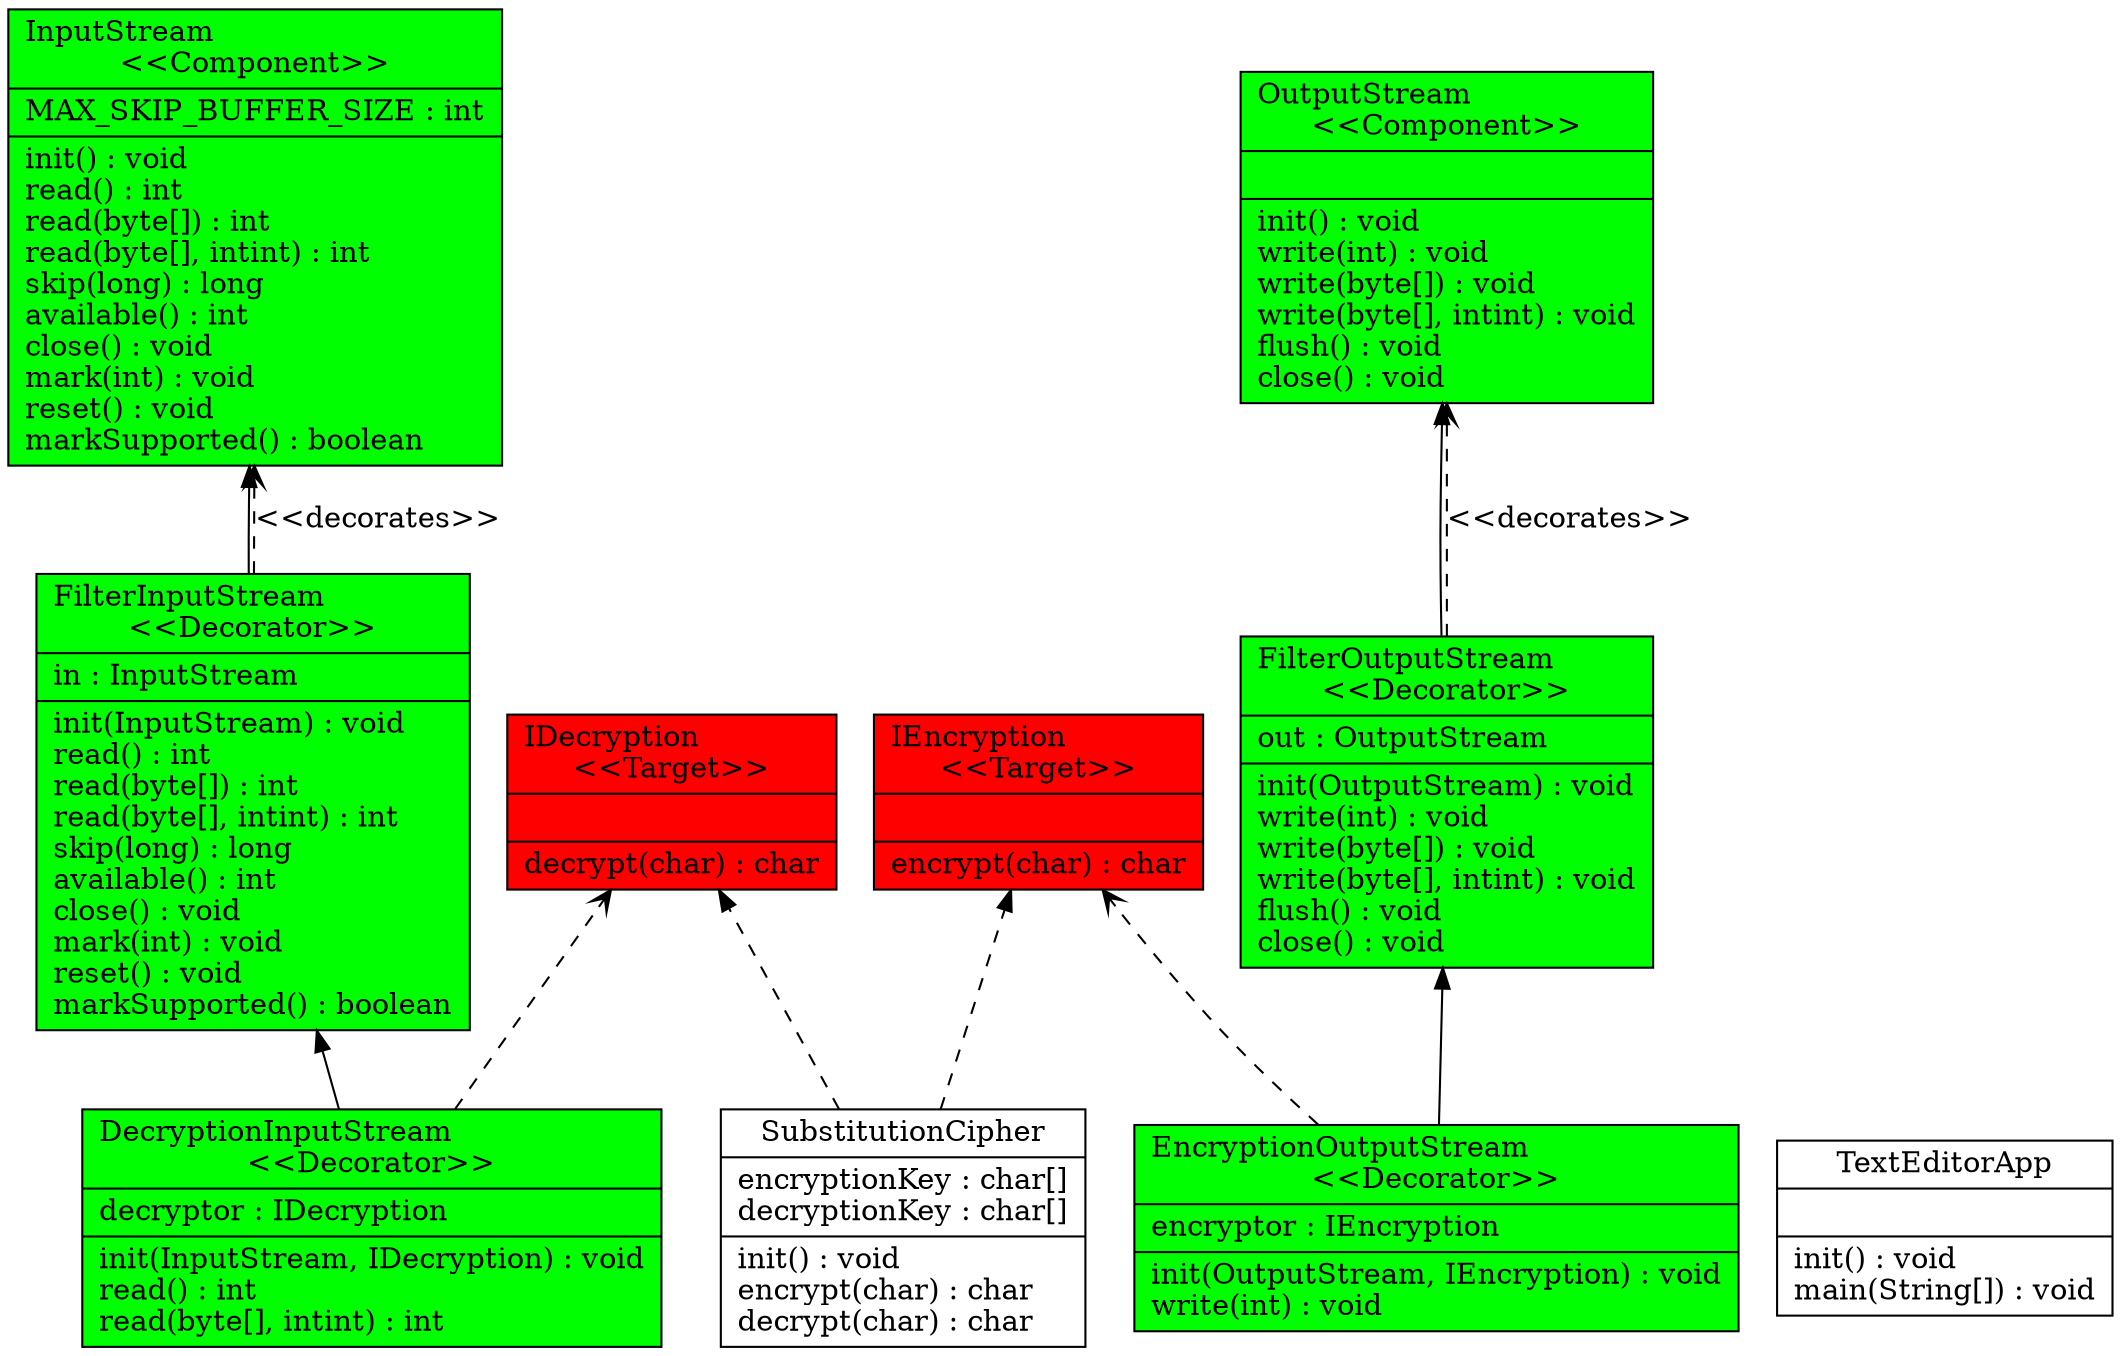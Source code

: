digraph G {

fontname = "Bitstream Vera Sans"
fontsize = 8
rankdir=BT

node [shape = "record" color = "#000000" fillcolor = "#00ff00" style="filled"]
ClassTDecryptionInputStream [label = "{DecryptionInputStream\l\<\<Decorator\>\>|decryptor : IDecryption\l|init(InputStream, IDecryption) : void\lread() : int\lread(byte[], intint) : int\l}"]
node [shape = "record" color = "#000000" fillcolor = "#00ff00" style="filled"]
ClassTEncryptionOutputStream [label = "{EncryptionOutputStream\l\<\<Decorator\>\>|encryptor : IEncryption\l|init(OutputStream, IEncryption) : void\lwrite(int) : void\l}"]
node [shape = "record" color = "#000000" fillcolor = "#ff0000" style="filled"]
ClassTIDecryption [label = "{IDecryption\l\<\<Target\>\>||decrypt(char) : char\l}"]
node [shape = "record" color = "#000000" fillcolor = "#ff0000" style="filled"]
ClassTIEncryption [label = "{IEncryption\l\<\<Target\>\>||encrypt(char) : char\l}"]
node [shape = "record" color = "#000000" fillcolor = "#000000" style=""]
ClassTSubstitutionCipher [label = "{SubstitutionCipher|encryptionKey : char[]\ldecryptionKey : char[]\l|init() : void\lencrypt(char) : char\ldecrypt(char) : char\l}"]
node [shape = "record" color = "#000000" fillcolor = "#000000" style=""]
ClassTTextEditorApp [label = "{TextEditorApp||init() : void\lmain(String[]) : void\l}"]
node [shape = "record" color = "#000000" fillcolor = "#00ff00" style="filled"]
ClassTFilterInputStream [label = "{FilterInputStream\l\<\<Decorator\>\>|in : InputStream\l|init(InputStream) : void\lread() : int\lread(byte[]) : int\lread(byte[], intint) : int\lskip(long) : long\lavailable() : int\lclose() : void\lmark(int) : void\lreset() : void\lmarkSupported() : boolean\l}"]
node [shape = "record" color = "#000000" fillcolor = "#00ff00" style="filled"]
ClassTFilterOutputStream [label = "{FilterOutputStream\l\<\<Decorator\>\>|out : OutputStream\l|init(OutputStream) : void\lwrite(int) : void\lwrite(byte[]) : void\lwrite(byte[], intint) : void\lflush() : void\lclose() : void\l}"]
node [shape = "record" color = "#000000" fillcolor = "#00ff00" style="filled"]
ClassTInputStream [label = "{InputStream\l\<\<Component\>\>|MAX_SKIP_BUFFER_SIZE : int\l|init() : void\lread() : int\lread(byte[]) : int\lread(byte[], intint) : int\lskip(long) : long\lavailable() : int\lclose() : void\lmark(int) : void\lreset() : void\lmarkSupported() : boolean\l}"]
node [shape = "record" color = "#000000" fillcolor = "#00ff00" style="filled"]
ClassTOutputStream [label = "{OutputStream\l\<\<Component\>\>||init() : void\lwrite(int) : void\lwrite(byte[]) : void\lwrite(byte[], intint) : void\lflush() : void\lclose() : void\l}"]
edge [arrowhead = "normal" style = "solid" label = ""]
ClassTDecryptionInputStream -> ClassTFilterInputStream
edge [arrowhead = "vee" style = "dashed" label = ""]
ClassTDecryptionInputStream -> ClassTIDecryption
edge [arrowhead = "normal" style = "solid" label = ""]
ClassTEncryptionOutputStream -> ClassTFilterOutputStream
edge [arrowhead = "vee" style = "dashed" label = ""]
ClassTEncryptionOutputStream -> ClassTIEncryption
edge [arrowhead = "normal" style = "dashed" label = ""]
ClassTSubstitutionCipher -> ClassTIEncryption
edge [arrowhead = "normal" style = "dashed" label = ""]
ClassTSubstitutionCipher -> ClassTIDecryption
edge [arrowhead = "normal" style = "solid" label = ""]
ClassTFilterInputStream -> ClassTInputStream
edge [arrowhead = "vee" style = "dashed" label = "<<decorates>>"]
ClassTFilterInputStream -> ClassTInputStream
edge [arrowhead = "normal" style = "solid" label = ""]
ClassTFilterOutputStream -> ClassTOutputStream
edge [arrowhead = "vee" style = "dashed" label = "<<decorates>>"]
ClassTFilterOutputStream -> ClassTOutputStream
}
